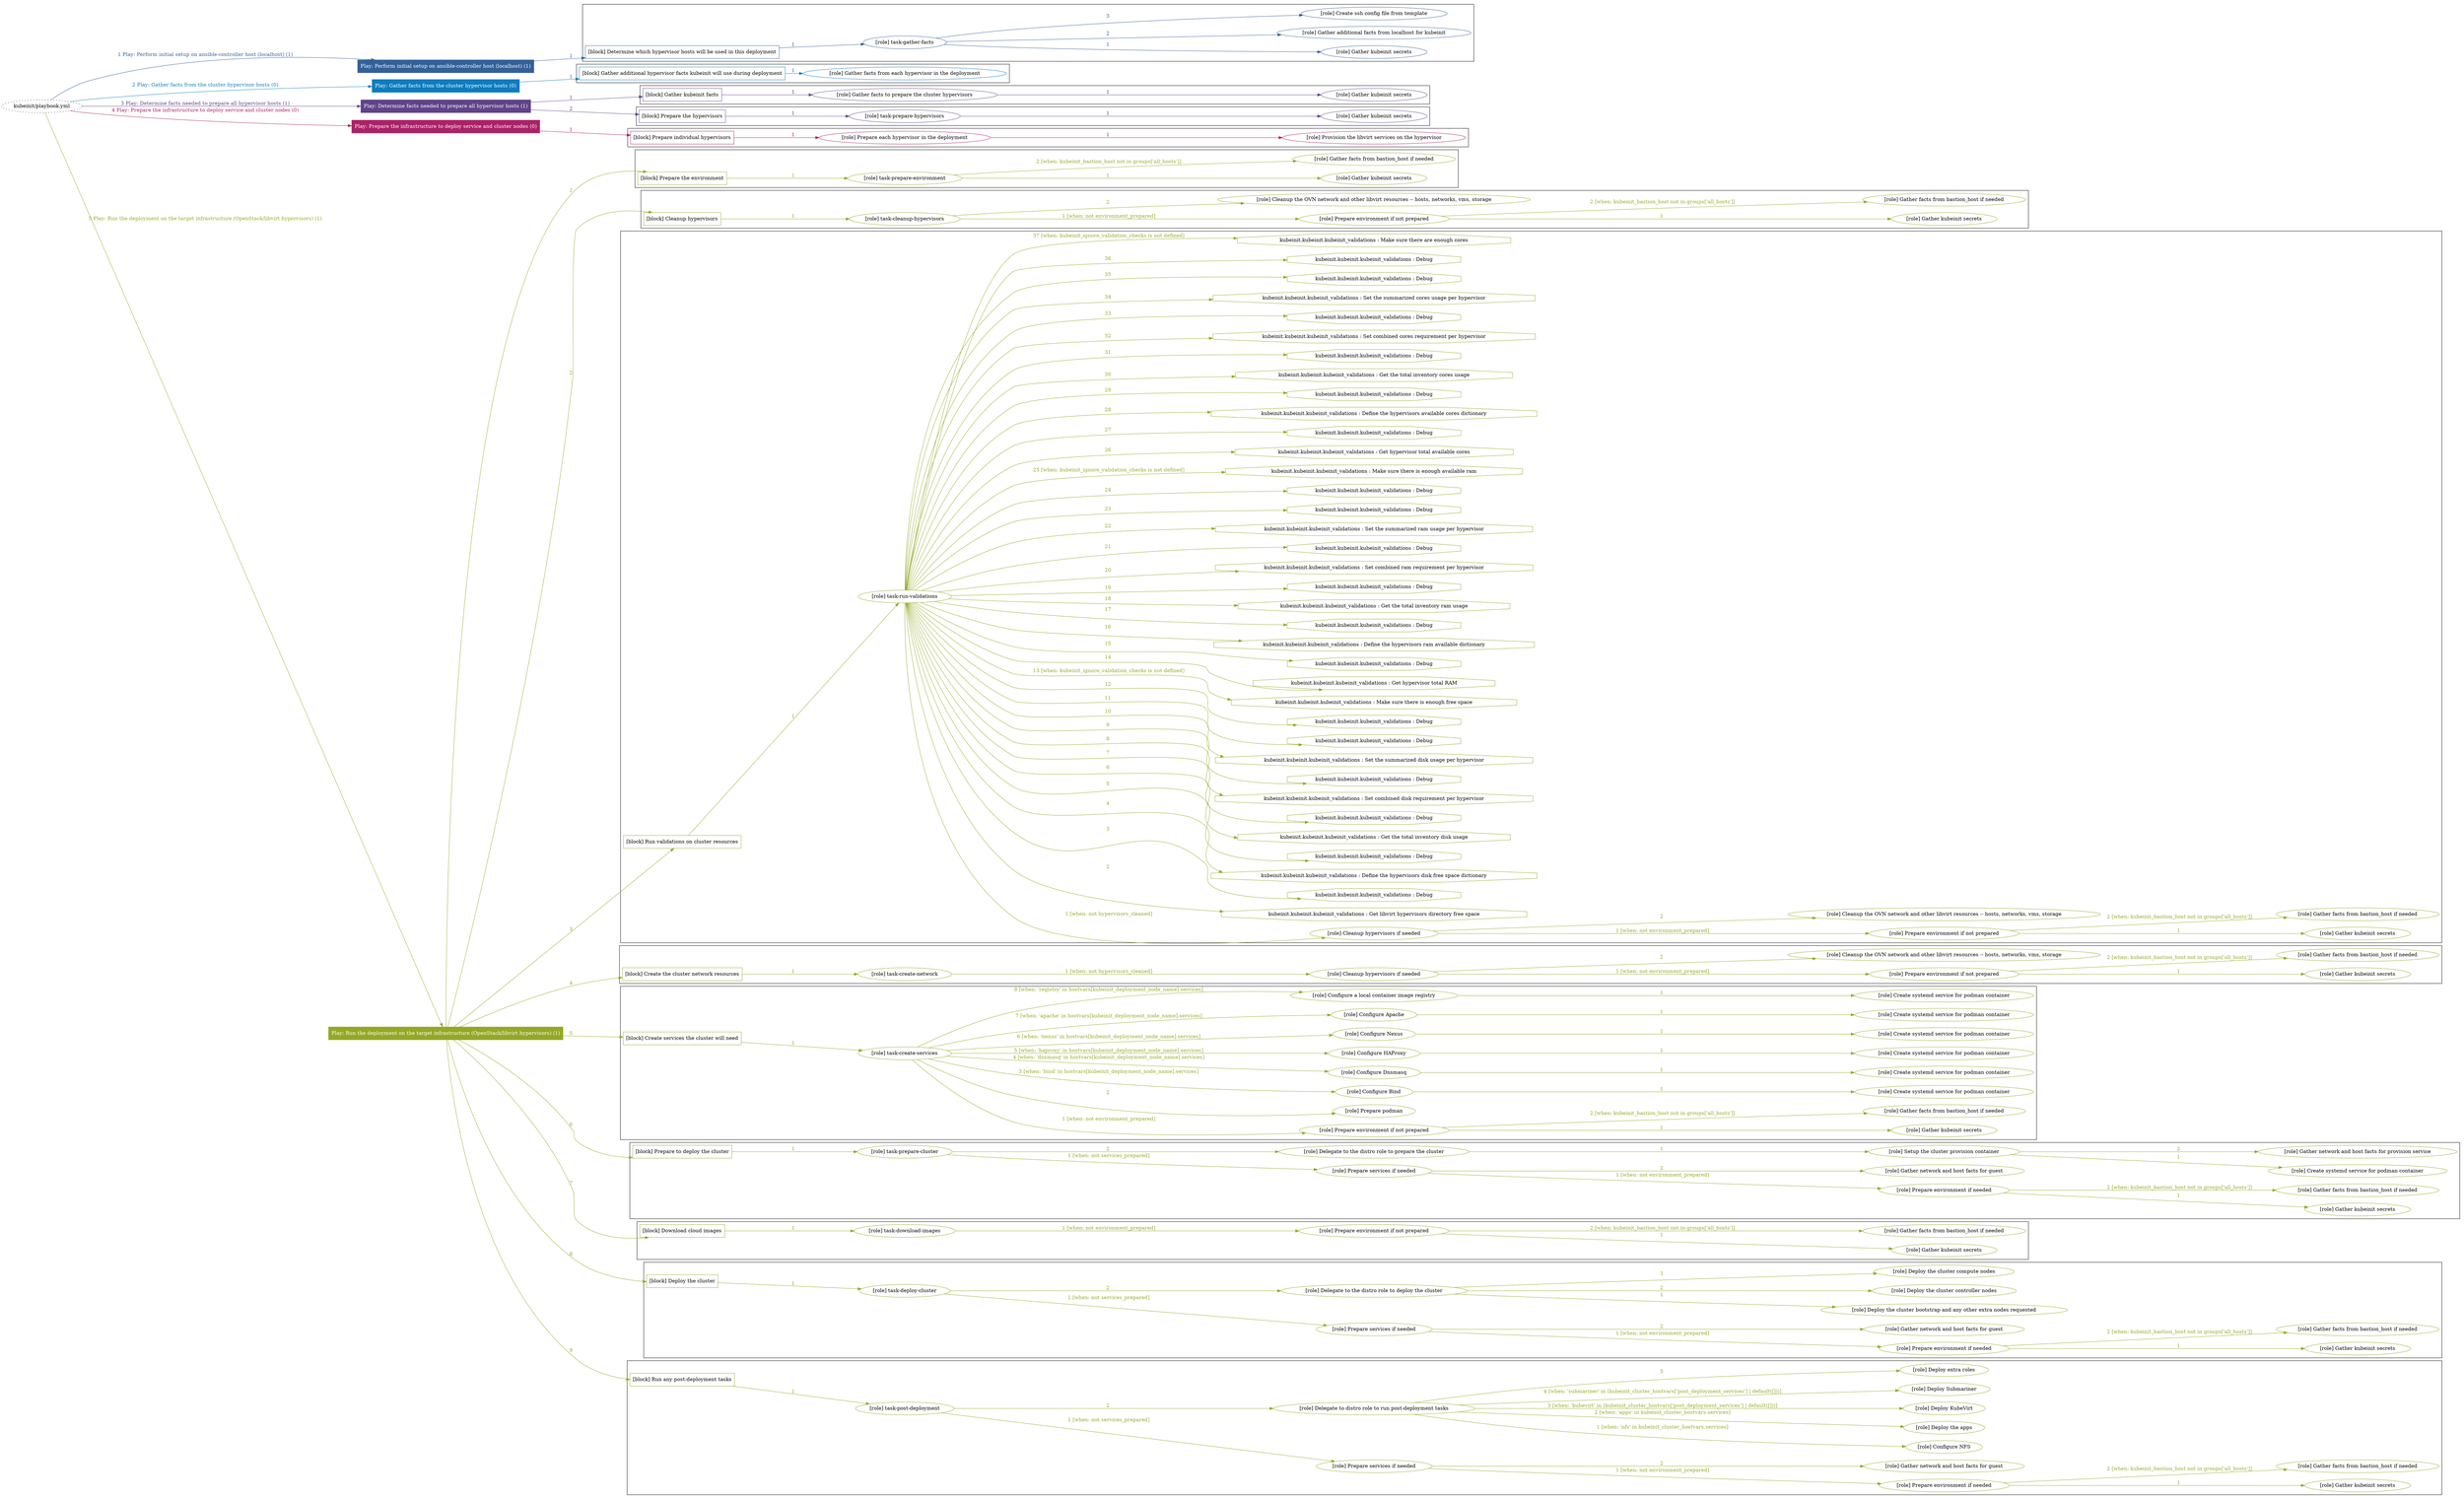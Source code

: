 digraph {
	graph [concentrate=true ordering=in rankdir=LR ratio=fill]
	edge [esep=5 sep=10]
	"kubeinit/playbook.yml" [URL="/home/runner/work/kubeinit/kubeinit/kubeinit/playbook.yml" id=playbook_3c1d9b60 style=dotted]
	"kubeinit/playbook.yml" -> play_ff92a2ff [label="1 Play: Perform initial setup on ansible-controller host (localhost) (1)" color="#336099" fontcolor="#336099" id=edge_play_ff92a2ff labeltooltip="1 Play: Perform initial setup on ansible-controller host (localhost) (1)" tooltip="1 Play: Perform initial setup on ansible-controller host (localhost) (1)"]
	subgraph "Play: Perform initial setup on ansible-controller host (localhost) (1)" {
		play_ff92a2ff [label="Play: Perform initial setup on ansible-controller host (localhost) (1)" URL="/home/runner/work/kubeinit/kubeinit/kubeinit/playbook.yml" color="#336099" fontcolor="#ffffff" id=play_ff92a2ff shape=box style=filled tooltip=localhost]
		play_ff92a2ff -> block_a924df7b [label=1 color="#336099" fontcolor="#336099" id=edge_block_a924df7b labeltooltip=1 tooltip=1]
		subgraph cluster_block_a924df7b {
			block_a924df7b [label="[block] Determine which hypervisor hosts will be used in this deployment" URL="/home/runner/work/kubeinit/kubeinit/kubeinit/playbook.yml" color="#336099" id=block_a924df7b labeltooltip="Determine which hypervisor hosts will be used in this deployment" shape=box tooltip="Determine which hypervisor hosts will be used in this deployment"]
			block_a924df7b -> role_3c7b2639 [label="1 " color="#336099" fontcolor="#336099" id=edge_role_3c7b2639 labeltooltip="1 " tooltip="1 "]
			subgraph "task-gather-facts" {
				role_3c7b2639 [label="[role] task-gather-facts" URL="/home/runner/work/kubeinit/kubeinit/kubeinit/playbook.yml" color="#336099" id=role_3c7b2639 tooltip="task-gather-facts"]
				role_3c7b2639 -> role_8985189f [label="1 " color="#336099" fontcolor="#336099" id=edge_role_8985189f labeltooltip="1 " tooltip="1 "]
				subgraph "Gather kubeinit secrets" {
					role_8985189f [label="[role] Gather kubeinit secrets" URL="/home/runner/.ansible/collections/ansible_collections/kubeinit/kubeinit/roles/kubeinit_prepare/tasks/build_hypervisors_group.yml" color="#336099" id=role_8985189f tooltip="Gather kubeinit secrets"]
				}
				role_3c7b2639 -> role_02dd4b6c [label="2 " color="#336099" fontcolor="#336099" id=edge_role_02dd4b6c labeltooltip="2 " tooltip="2 "]
				subgraph "Gather additional facts from localhost for kubeinit" {
					role_02dd4b6c [label="[role] Gather additional facts from localhost for kubeinit" URL="/home/runner/.ansible/collections/ansible_collections/kubeinit/kubeinit/roles/kubeinit_prepare/tasks/build_hypervisors_group.yml" color="#336099" id=role_02dd4b6c tooltip="Gather additional facts from localhost for kubeinit"]
				}
				role_3c7b2639 -> role_bdaa01c4 [label="3 " color="#336099" fontcolor="#336099" id=edge_role_bdaa01c4 labeltooltip="3 " tooltip="3 "]
				subgraph "Create ssh config file from template" {
					role_bdaa01c4 [label="[role] Create ssh config file from template" URL="/home/runner/.ansible/collections/ansible_collections/kubeinit/kubeinit/roles/kubeinit_prepare/tasks/build_hypervisors_group.yml" color="#336099" id=role_bdaa01c4 tooltip="Create ssh config file from template"]
				}
			}
		}
	}
	"kubeinit/playbook.yml" -> play_30b13f63 [label="2 Play: Gather facts from the cluster hypervisor hosts (0)" color="#0d7cbf" fontcolor="#0d7cbf" id=edge_play_30b13f63 labeltooltip="2 Play: Gather facts from the cluster hypervisor hosts (0)" tooltip="2 Play: Gather facts from the cluster hypervisor hosts (0)"]
	subgraph "Play: Gather facts from the cluster hypervisor hosts (0)" {
		play_30b13f63 [label="Play: Gather facts from the cluster hypervisor hosts (0)" URL="/home/runner/work/kubeinit/kubeinit/kubeinit/playbook.yml" color="#0d7cbf" fontcolor="#ffffff" id=play_30b13f63 shape=box style=filled tooltip="Play: Gather facts from the cluster hypervisor hosts (0)"]
		play_30b13f63 -> block_87ad30f6 [label=1 color="#0d7cbf" fontcolor="#0d7cbf" id=edge_block_87ad30f6 labeltooltip=1 tooltip=1]
		subgraph cluster_block_87ad30f6 {
			block_87ad30f6 [label="[block] Gather additional hypervisor facts kubeinit will use during deployment" URL="/home/runner/work/kubeinit/kubeinit/kubeinit/playbook.yml" color="#0d7cbf" id=block_87ad30f6 labeltooltip="Gather additional hypervisor facts kubeinit will use during deployment" shape=box tooltip="Gather additional hypervisor facts kubeinit will use during deployment"]
			block_87ad30f6 -> role_dd944eaf [label="1 " color="#0d7cbf" fontcolor="#0d7cbf" id=edge_role_dd944eaf labeltooltip="1 " tooltip="1 "]
			subgraph "Gather facts from each hypervisor in the deployment" {
				role_dd944eaf [label="[role] Gather facts from each hypervisor in the deployment" URL="/home/runner/work/kubeinit/kubeinit/kubeinit/playbook.yml" color="#0d7cbf" id=role_dd944eaf tooltip="Gather facts from each hypervisor in the deployment"]
			}
		}
	}
	"kubeinit/playbook.yml" -> play_717889d0 [label="3 Play: Determine facts needed to prepare all hypervisor hosts (1)" color="#604389" fontcolor="#604389" id=edge_play_717889d0 labeltooltip="3 Play: Determine facts needed to prepare all hypervisor hosts (1)" tooltip="3 Play: Determine facts needed to prepare all hypervisor hosts (1)"]
	subgraph "Play: Determine facts needed to prepare all hypervisor hosts (1)" {
		play_717889d0 [label="Play: Determine facts needed to prepare all hypervisor hosts (1)" URL="/home/runner/work/kubeinit/kubeinit/kubeinit/playbook.yml" color="#604389" fontcolor="#ffffff" id=play_717889d0 shape=box style=filled tooltip=localhost]
		play_717889d0 -> block_aef9c76c [label=1 color="#604389" fontcolor="#604389" id=edge_block_aef9c76c labeltooltip=1 tooltip=1]
		subgraph cluster_block_aef9c76c {
			block_aef9c76c [label="[block] Gather kubeinit facts" URL="/home/runner/work/kubeinit/kubeinit/kubeinit/playbook.yml" color="#604389" id=block_aef9c76c labeltooltip="Gather kubeinit facts" shape=box tooltip="Gather kubeinit facts"]
			block_aef9c76c -> role_3229dc7f [label="1 " color="#604389" fontcolor="#604389" id=edge_role_3229dc7f labeltooltip="1 " tooltip="1 "]
			subgraph "Gather facts to prepare the cluster hypervisors" {
				role_3229dc7f [label="[role] Gather facts to prepare the cluster hypervisors" URL="/home/runner/work/kubeinit/kubeinit/kubeinit/playbook.yml" color="#604389" id=role_3229dc7f tooltip="Gather facts to prepare the cluster hypervisors"]
				role_3229dc7f -> role_177cca3e [label="1 " color="#604389" fontcolor="#604389" id=edge_role_177cca3e labeltooltip="1 " tooltip="1 "]
				subgraph "Gather kubeinit secrets" {
					role_177cca3e [label="[role] Gather kubeinit secrets" URL="/home/runner/.ansible/collections/ansible_collections/kubeinit/kubeinit/roles/kubeinit_prepare/tasks/gather_kubeinit_facts.yml" color="#604389" id=role_177cca3e tooltip="Gather kubeinit secrets"]
				}
			}
		}
		play_717889d0 -> block_78ed1ab5 [label=2 color="#604389" fontcolor="#604389" id=edge_block_78ed1ab5 labeltooltip=2 tooltip=2]
		subgraph cluster_block_78ed1ab5 {
			block_78ed1ab5 [label="[block] Prepare the hypervisors" URL="/home/runner/work/kubeinit/kubeinit/kubeinit/playbook.yml" color="#604389" id=block_78ed1ab5 labeltooltip="Prepare the hypervisors" shape=box tooltip="Prepare the hypervisors"]
			block_78ed1ab5 -> role_f41b67bf [label="1 " color="#604389" fontcolor="#604389" id=edge_role_f41b67bf labeltooltip="1 " tooltip="1 "]
			subgraph "task-prepare-hypervisors" {
				role_f41b67bf [label="[role] task-prepare-hypervisors" URL="/home/runner/work/kubeinit/kubeinit/kubeinit/playbook.yml" color="#604389" id=role_f41b67bf tooltip="task-prepare-hypervisors"]
				role_f41b67bf -> role_901f242b [label="1 " color="#604389" fontcolor="#604389" id=edge_role_901f242b labeltooltip="1 " tooltip="1 "]
				subgraph "Gather kubeinit secrets" {
					role_901f242b [label="[role] Gather kubeinit secrets" URL="/home/runner/.ansible/collections/ansible_collections/kubeinit/kubeinit/roles/kubeinit_prepare/tasks/gather_kubeinit_facts.yml" color="#604389" id=role_901f242b tooltip="Gather kubeinit secrets"]
				}
			}
		}
	}
	"kubeinit/playbook.yml" -> play_117b716e [label="4 Play: Prepare the infrastructure to deploy service and cluster nodes (0)" color="#aa2267" fontcolor="#aa2267" id=edge_play_117b716e labeltooltip="4 Play: Prepare the infrastructure to deploy service and cluster nodes (0)" tooltip="4 Play: Prepare the infrastructure to deploy service and cluster nodes (0)"]
	subgraph "Play: Prepare the infrastructure to deploy service and cluster nodes (0)" {
		play_117b716e [label="Play: Prepare the infrastructure to deploy service and cluster nodes (0)" URL="/home/runner/work/kubeinit/kubeinit/kubeinit/playbook.yml" color="#aa2267" fontcolor="#ffffff" id=play_117b716e shape=box style=filled tooltip="Play: Prepare the infrastructure to deploy service and cluster nodes (0)"]
		play_117b716e -> block_bf5aeb3d [label=1 color="#aa2267" fontcolor="#aa2267" id=edge_block_bf5aeb3d labeltooltip=1 tooltip=1]
		subgraph cluster_block_bf5aeb3d {
			block_bf5aeb3d [label="[block] Prepare individual hypervisors" URL="/home/runner/work/kubeinit/kubeinit/kubeinit/playbook.yml" color="#aa2267" id=block_bf5aeb3d labeltooltip="Prepare individual hypervisors" shape=box tooltip="Prepare individual hypervisors"]
			block_bf5aeb3d -> role_00beb441 [label="1 " color="#aa2267" fontcolor="#aa2267" id=edge_role_00beb441 labeltooltip="1 " tooltip="1 "]
			subgraph "Prepare each hypervisor in the deployment" {
				role_00beb441 [label="[role] Prepare each hypervisor in the deployment" URL="/home/runner/work/kubeinit/kubeinit/kubeinit/playbook.yml" color="#aa2267" id=role_00beb441 tooltip="Prepare each hypervisor in the deployment"]
				role_00beb441 -> role_0d59adfd [label="1 " color="#aa2267" fontcolor="#aa2267" id=edge_role_0d59adfd labeltooltip="1 " tooltip="1 "]
				subgraph "Provision the libvirt services on the hypervisor" {
					role_0d59adfd [label="[role] Provision the libvirt services on the hypervisor" URL="/home/runner/.ansible/collections/ansible_collections/kubeinit/kubeinit/roles/kubeinit_prepare/tasks/prepare_hypervisor.yml" color="#aa2267" id=role_0d59adfd tooltip="Provision the libvirt services on the hypervisor"]
				}
			}
		}
	}
	"kubeinit/playbook.yml" -> play_b0d0b491 [label="5 Play: Run the deployment on the target infrastructure (OpenStack/libvirt hypervisors) (1)" color="#95a824" fontcolor="#95a824" id=edge_play_b0d0b491 labeltooltip="5 Play: Run the deployment on the target infrastructure (OpenStack/libvirt hypervisors) (1)" tooltip="5 Play: Run the deployment on the target infrastructure (OpenStack/libvirt hypervisors) (1)"]
	subgraph "Play: Run the deployment on the target infrastructure (OpenStack/libvirt hypervisors) (1)" {
		play_b0d0b491 [label="Play: Run the deployment on the target infrastructure (OpenStack/libvirt hypervisors) (1)" URL="/home/runner/work/kubeinit/kubeinit/kubeinit/playbook.yml" color="#95a824" fontcolor="#ffffff" id=play_b0d0b491 shape=box style=filled tooltip=localhost]
		play_b0d0b491 -> block_16fa0213 [label=1 color="#95a824" fontcolor="#95a824" id=edge_block_16fa0213 labeltooltip=1 tooltip=1]
		subgraph cluster_block_16fa0213 {
			block_16fa0213 [label="[block] Prepare the environment" URL="/home/runner/work/kubeinit/kubeinit/kubeinit/playbook.yml" color="#95a824" id=block_16fa0213 labeltooltip="Prepare the environment" shape=box tooltip="Prepare the environment"]
			block_16fa0213 -> role_4e34a026 [label="1 " color="#95a824" fontcolor="#95a824" id=edge_role_4e34a026 labeltooltip="1 " tooltip="1 "]
			subgraph "task-prepare-environment" {
				role_4e34a026 [label="[role] task-prepare-environment" URL="/home/runner/work/kubeinit/kubeinit/kubeinit/playbook.yml" color="#95a824" id=role_4e34a026 tooltip="task-prepare-environment"]
				role_4e34a026 -> role_63ac0f97 [label="1 " color="#95a824" fontcolor="#95a824" id=edge_role_63ac0f97 labeltooltip="1 " tooltip="1 "]
				subgraph "Gather kubeinit secrets" {
					role_63ac0f97 [label="[role] Gather kubeinit secrets" URL="/home/runner/.ansible/collections/ansible_collections/kubeinit/kubeinit/roles/kubeinit_prepare/tasks/gather_kubeinit_facts.yml" color="#95a824" id=role_63ac0f97 tooltip="Gather kubeinit secrets"]
				}
				role_4e34a026 -> role_1f9983d5 [label="2 [when: kubeinit_bastion_host not in groups['all_hosts']]" color="#95a824" fontcolor="#95a824" id=edge_role_1f9983d5 labeltooltip="2 [when: kubeinit_bastion_host not in groups['all_hosts']]" tooltip="2 [when: kubeinit_bastion_host not in groups['all_hosts']]"]
				subgraph "Gather facts from bastion_host if needed" {
					role_1f9983d5 [label="[role] Gather facts from bastion_host if needed" URL="/home/runner/.ansible/collections/ansible_collections/kubeinit/kubeinit/roles/kubeinit_prepare/tasks/main.yml" color="#95a824" id=role_1f9983d5 tooltip="Gather facts from bastion_host if needed"]
				}
			}
		}
		play_b0d0b491 -> block_ef36629d [label=2 color="#95a824" fontcolor="#95a824" id=edge_block_ef36629d labeltooltip=2 tooltip=2]
		subgraph cluster_block_ef36629d {
			block_ef36629d [label="[block] Cleanup hypervisors" URL="/home/runner/work/kubeinit/kubeinit/kubeinit/playbook.yml" color="#95a824" id=block_ef36629d labeltooltip="Cleanup hypervisors" shape=box tooltip="Cleanup hypervisors"]
			block_ef36629d -> role_93875d46 [label="1 " color="#95a824" fontcolor="#95a824" id=edge_role_93875d46 labeltooltip="1 " tooltip="1 "]
			subgraph "task-cleanup-hypervisors" {
				role_93875d46 [label="[role] task-cleanup-hypervisors" URL="/home/runner/work/kubeinit/kubeinit/kubeinit/playbook.yml" color="#95a824" id=role_93875d46 tooltip="task-cleanup-hypervisors"]
				role_93875d46 -> role_64f12bf0 [label="1 [when: not environment_prepared]" color="#95a824" fontcolor="#95a824" id=edge_role_64f12bf0 labeltooltip="1 [when: not environment_prepared]" tooltip="1 [when: not environment_prepared]"]
				subgraph "Prepare environment if not prepared" {
					role_64f12bf0 [label="[role] Prepare environment if not prepared" URL="/home/runner/.ansible/collections/ansible_collections/kubeinit/kubeinit/roles/kubeinit_libvirt/tasks/cleanup_hypervisors.yml" color="#95a824" id=role_64f12bf0 tooltip="Prepare environment if not prepared"]
					role_64f12bf0 -> role_200d611c [label="1 " color="#95a824" fontcolor="#95a824" id=edge_role_200d611c labeltooltip="1 " tooltip="1 "]
					subgraph "Gather kubeinit secrets" {
						role_200d611c [label="[role] Gather kubeinit secrets" URL="/home/runner/.ansible/collections/ansible_collections/kubeinit/kubeinit/roles/kubeinit_prepare/tasks/gather_kubeinit_facts.yml" color="#95a824" id=role_200d611c tooltip="Gather kubeinit secrets"]
					}
					role_64f12bf0 -> role_ad25dacd [label="2 [when: kubeinit_bastion_host not in groups['all_hosts']]" color="#95a824" fontcolor="#95a824" id=edge_role_ad25dacd labeltooltip="2 [when: kubeinit_bastion_host not in groups['all_hosts']]" tooltip="2 [when: kubeinit_bastion_host not in groups['all_hosts']]"]
					subgraph "Gather facts from bastion_host if needed" {
						role_ad25dacd [label="[role] Gather facts from bastion_host if needed" URL="/home/runner/.ansible/collections/ansible_collections/kubeinit/kubeinit/roles/kubeinit_prepare/tasks/main.yml" color="#95a824" id=role_ad25dacd tooltip="Gather facts from bastion_host if needed"]
					}
				}
				role_93875d46 -> role_1cc53e75 [label="2 " color="#95a824" fontcolor="#95a824" id=edge_role_1cc53e75 labeltooltip="2 " tooltip="2 "]
				subgraph "Cleanup the OVN network and other libvirt resources -- hosts, networks, vms, storage" {
					role_1cc53e75 [label="[role] Cleanup the OVN network and other libvirt resources -- hosts, networks, vms, storage" URL="/home/runner/.ansible/collections/ansible_collections/kubeinit/kubeinit/roles/kubeinit_libvirt/tasks/cleanup_hypervisors.yml" color="#95a824" id=role_1cc53e75 tooltip="Cleanup the OVN network and other libvirt resources -- hosts, networks, vms, storage"]
				}
			}
		}
		play_b0d0b491 -> block_43528ade [label=3 color="#95a824" fontcolor="#95a824" id=edge_block_43528ade labeltooltip=3 tooltip=3]
		subgraph cluster_block_43528ade {
			block_43528ade [label="[block] Run validations on cluster resources" URL="/home/runner/work/kubeinit/kubeinit/kubeinit/playbook.yml" color="#95a824" id=block_43528ade labeltooltip="Run validations on cluster resources" shape=box tooltip="Run validations on cluster resources"]
			block_43528ade -> role_57211fe8 [label="1 " color="#95a824" fontcolor="#95a824" id=edge_role_57211fe8 labeltooltip="1 " tooltip="1 "]
			subgraph "task-run-validations" {
				role_57211fe8 [label="[role] task-run-validations" URL="/home/runner/work/kubeinit/kubeinit/kubeinit/playbook.yml" color="#95a824" id=role_57211fe8 tooltip="task-run-validations"]
				role_57211fe8 -> role_d3bf2c2d [label="1 [when: not hypervisors_cleaned]" color="#95a824" fontcolor="#95a824" id=edge_role_d3bf2c2d labeltooltip="1 [when: not hypervisors_cleaned]" tooltip="1 [when: not hypervisors_cleaned]"]
				subgraph "Cleanup hypervisors if needed" {
					role_d3bf2c2d [label="[role] Cleanup hypervisors if needed" URL="/home/runner/.ansible/collections/ansible_collections/kubeinit/kubeinit/roles/kubeinit_validations/tasks/main.yml" color="#95a824" id=role_d3bf2c2d tooltip="Cleanup hypervisors if needed"]
					role_d3bf2c2d -> role_79c630e9 [label="1 [when: not environment_prepared]" color="#95a824" fontcolor="#95a824" id=edge_role_79c630e9 labeltooltip="1 [when: not environment_prepared]" tooltip="1 [when: not environment_prepared]"]
					subgraph "Prepare environment if not prepared" {
						role_79c630e9 [label="[role] Prepare environment if not prepared" URL="/home/runner/.ansible/collections/ansible_collections/kubeinit/kubeinit/roles/kubeinit_libvirt/tasks/cleanup_hypervisors.yml" color="#95a824" id=role_79c630e9 tooltip="Prepare environment if not prepared"]
						role_79c630e9 -> role_24a2f538 [label="1 " color="#95a824" fontcolor="#95a824" id=edge_role_24a2f538 labeltooltip="1 " tooltip="1 "]
						subgraph "Gather kubeinit secrets" {
							role_24a2f538 [label="[role] Gather kubeinit secrets" URL="/home/runner/.ansible/collections/ansible_collections/kubeinit/kubeinit/roles/kubeinit_prepare/tasks/gather_kubeinit_facts.yml" color="#95a824" id=role_24a2f538 tooltip="Gather kubeinit secrets"]
						}
						role_79c630e9 -> role_5af19b84 [label="2 [when: kubeinit_bastion_host not in groups['all_hosts']]" color="#95a824" fontcolor="#95a824" id=edge_role_5af19b84 labeltooltip="2 [when: kubeinit_bastion_host not in groups['all_hosts']]" tooltip="2 [when: kubeinit_bastion_host not in groups['all_hosts']]"]
						subgraph "Gather facts from bastion_host if needed" {
							role_5af19b84 [label="[role] Gather facts from bastion_host if needed" URL="/home/runner/.ansible/collections/ansible_collections/kubeinit/kubeinit/roles/kubeinit_prepare/tasks/main.yml" color="#95a824" id=role_5af19b84 tooltip="Gather facts from bastion_host if needed"]
						}
					}
					role_d3bf2c2d -> role_e452b549 [label="2 " color="#95a824" fontcolor="#95a824" id=edge_role_e452b549 labeltooltip="2 " tooltip="2 "]
					subgraph "Cleanup the OVN network and other libvirt resources -- hosts, networks, vms, storage" {
						role_e452b549 [label="[role] Cleanup the OVN network and other libvirt resources -- hosts, networks, vms, storage" URL="/home/runner/.ansible/collections/ansible_collections/kubeinit/kubeinit/roles/kubeinit_libvirt/tasks/cleanup_hypervisors.yml" color="#95a824" id=role_e452b549 tooltip="Cleanup the OVN network and other libvirt resources -- hosts, networks, vms, storage"]
					}
				}
				task_a6333b5f [label="kubeinit.kubeinit.kubeinit_validations : Get libvirt hypervisors directory free space" URL="/home/runner/.ansible/collections/ansible_collections/kubeinit/kubeinit/roles/kubeinit_validations/tasks/10_libvirt_free_space.yml" color="#95a824" id=task_a6333b5f shape=octagon tooltip="kubeinit.kubeinit.kubeinit_validations : Get libvirt hypervisors directory free space"]
				role_57211fe8 -> task_a6333b5f [label="2 " color="#95a824" fontcolor="#95a824" id=edge_task_a6333b5f labeltooltip="2 " tooltip="2 "]
				task_fea2a2e9 [label="kubeinit.kubeinit.kubeinit_validations : Debug" URL="/home/runner/.ansible/collections/ansible_collections/kubeinit/kubeinit/roles/kubeinit_validations/tasks/10_libvirt_free_space.yml" color="#95a824" id=task_fea2a2e9 shape=octagon tooltip="kubeinit.kubeinit.kubeinit_validations : Debug"]
				role_57211fe8 -> task_fea2a2e9 [label="3 " color="#95a824" fontcolor="#95a824" id=edge_task_fea2a2e9 labeltooltip="3 " tooltip="3 "]
				task_f275cede [label="kubeinit.kubeinit.kubeinit_validations : Define the hypervisors disk free space dictionary" URL="/home/runner/.ansible/collections/ansible_collections/kubeinit/kubeinit/roles/kubeinit_validations/tasks/10_libvirt_free_space.yml" color="#95a824" id=task_f275cede shape=octagon tooltip="kubeinit.kubeinit.kubeinit_validations : Define the hypervisors disk free space dictionary"]
				role_57211fe8 -> task_f275cede [label="4 " color="#95a824" fontcolor="#95a824" id=edge_task_f275cede labeltooltip="4 " tooltip="4 "]
				task_6f9b4ce0 [label="kubeinit.kubeinit.kubeinit_validations : Debug" URL="/home/runner/.ansible/collections/ansible_collections/kubeinit/kubeinit/roles/kubeinit_validations/tasks/10_libvirt_free_space.yml" color="#95a824" id=task_6f9b4ce0 shape=octagon tooltip="kubeinit.kubeinit.kubeinit_validations : Debug"]
				role_57211fe8 -> task_6f9b4ce0 [label="5 " color="#95a824" fontcolor="#95a824" id=edge_task_6f9b4ce0 labeltooltip="5 " tooltip="5 "]
				task_7824d12a [label="kubeinit.kubeinit.kubeinit_validations : Get the total inventory disk usage" URL="/home/runner/.ansible/collections/ansible_collections/kubeinit/kubeinit/roles/kubeinit_validations/tasks/10_libvirt_free_space.yml" color="#95a824" id=task_7824d12a shape=octagon tooltip="kubeinit.kubeinit.kubeinit_validations : Get the total inventory disk usage"]
				role_57211fe8 -> task_7824d12a [label="6 " color="#95a824" fontcolor="#95a824" id=edge_task_7824d12a labeltooltip="6 " tooltip="6 "]
				task_a3325917 [label="kubeinit.kubeinit.kubeinit_validations : Debug" URL="/home/runner/.ansible/collections/ansible_collections/kubeinit/kubeinit/roles/kubeinit_validations/tasks/10_libvirt_free_space.yml" color="#95a824" id=task_a3325917 shape=octagon tooltip="kubeinit.kubeinit.kubeinit_validations : Debug"]
				role_57211fe8 -> task_a3325917 [label="7 " color="#95a824" fontcolor="#95a824" id=edge_task_a3325917 labeltooltip="7 " tooltip="7 "]
				task_16c354a3 [label="kubeinit.kubeinit.kubeinit_validations : Set combined disk requirement per hypervisor" URL="/home/runner/.ansible/collections/ansible_collections/kubeinit/kubeinit/roles/kubeinit_validations/tasks/10_libvirt_free_space.yml" color="#95a824" id=task_16c354a3 shape=octagon tooltip="kubeinit.kubeinit.kubeinit_validations : Set combined disk requirement per hypervisor"]
				role_57211fe8 -> task_16c354a3 [label="8 " color="#95a824" fontcolor="#95a824" id=edge_task_16c354a3 labeltooltip="8 " tooltip="8 "]
				task_680ee54f [label="kubeinit.kubeinit.kubeinit_validations : Debug" URL="/home/runner/.ansible/collections/ansible_collections/kubeinit/kubeinit/roles/kubeinit_validations/tasks/10_libvirt_free_space.yml" color="#95a824" id=task_680ee54f shape=octagon tooltip="kubeinit.kubeinit.kubeinit_validations : Debug"]
				role_57211fe8 -> task_680ee54f [label="9 " color="#95a824" fontcolor="#95a824" id=edge_task_680ee54f labeltooltip="9 " tooltip="9 "]
				task_6148e2a8 [label="kubeinit.kubeinit.kubeinit_validations : Set the summarized disk usage per hypervisor" URL="/home/runner/.ansible/collections/ansible_collections/kubeinit/kubeinit/roles/kubeinit_validations/tasks/10_libvirt_free_space.yml" color="#95a824" id=task_6148e2a8 shape=octagon tooltip="kubeinit.kubeinit.kubeinit_validations : Set the summarized disk usage per hypervisor"]
				role_57211fe8 -> task_6148e2a8 [label="10 " color="#95a824" fontcolor="#95a824" id=edge_task_6148e2a8 labeltooltip="10 " tooltip="10 "]
				task_c506ba7f [label="kubeinit.kubeinit.kubeinit_validations : Debug" URL="/home/runner/.ansible/collections/ansible_collections/kubeinit/kubeinit/roles/kubeinit_validations/tasks/10_libvirt_free_space.yml" color="#95a824" id=task_c506ba7f shape=octagon tooltip="kubeinit.kubeinit.kubeinit_validations : Debug"]
				role_57211fe8 -> task_c506ba7f [label="11 " color="#95a824" fontcolor="#95a824" id=edge_task_c506ba7f labeltooltip="11 " tooltip="11 "]
				task_824de03f [label="kubeinit.kubeinit.kubeinit_validations : Debug" URL="/home/runner/.ansible/collections/ansible_collections/kubeinit/kubeinit/roles/kubeinit_validations/tasks/10_libvirt_free_space.yml" color="#95a824" id=task_824de03f shape=octagon tooltip="kubeinit.kubeinit.kubeinit_validations : Debug"]
				role_57211fe8 -> task_824de03f [label="12 " color="#95a824" fontcolor="#95a824" id=edge_task_824de03f labeltooltip="12 " tooltip="12 "]
				task_a35fcdff [label="kubeinit.kubeinit.kubeinit_validations : Make sure there is enough free space" URL="/home/runner/.ansible/collections/ansible_collections/kubeinit/kubeinit/roles/kubeinit_validations/tasks/10_libvirt_free_space.yml" color="#95a824" id=task_a35fcdff shape=octagon tooltip="kubeinit.kubeinit.kubeinit_validations : Make sure there is enough free space"]
				role_57211fe8 -> task_a35fcdff [label="13 [when: kubeinit_ignore_validation_checks is not defined]" color="#95a824" fontcolor="#95a824" id=edge_task_a35fcdff labeltooltip="13 [when: kubeinit_ignore_validation_checks is not defined]" tooltip="13 [when: kubeinit_ignore_validation_checks is not defined]"]
				task_74ec5a18 [label="kubeinit.kubeinit.kubeinit_validations : Get hypervisor total RAM" URL="/home/runner/.ansible/collections/ansible_collections/kubeinit/kubeinit/roles/kubeinit_validations/tasks/20_libvirt_available_ram.yml" color="#95a824" id=task_74ec5a18 shape=octagon tooltip="kubeinit.kubeinit.kubeinit_validations : Get hypervisor total RAM"]
				role_57211fe8 -> task_74ec5a18 [label="14 " color="#95a824" fontcolor="#95a824" id=edge_task_74ec5a18 labeltooltip="14 " tooltip="14 "]
				task_d1733b2d [label="kubeinit.kubeinit.kubeinit_validations : Debug" URL="/home/runner/.ansible/collections/ansible_collections/kubeinit/kubeinit/roles/kubeinit_validations/tasks/20_libvirt_available_ram.yml" color="#95a824" id=task_d1733b2d shape=octagon tooltip="kubeinit.kubeinit.kubeinit_validations : Debug"]
				role_57211fe8 -> task_d1733b2d [label="15 " color="#95a824" fontcolor="#95a824" id=edge_task_d1733b2d labeltooltip="15 " tooltip="15 "]
				task_7c934c27 [label="kubeinit.kubeinit.kubeinit_validations : Define the hypervisors ram available dictionary" URL="/home/runner/.ansible/collections/ansible_collections/kubeinit/kubeinit/roles/kubeinit_validations/tasks/20_libvirt_available_ram.yml" color="#95a824" id=task_7c934c27 shape=octagon tooltip="kubeinit.kubeinit.kubeinit_validations : Define the hypervisors ram available dictionary"]
				role_57211fe8 -> task_7c934c27 [label="16 " color="#95a824" fontcolor="#95a824" id=edge_task_7c934c27 labeltooltip="16 " tooltip="16 "]
				task_fa8a6b58 [label="kubeinit.kubeinit.kubeinit_validations : Debug" URL="/home/runner/.ansible/collections/ansible_collections/kubeinit/kubeinit/roles/kubeinit_validations/tasks/20_libvirt_available_ram.yml" color="#95a824" id=task_fa8a6b58 shape=octagon tooltip="kubeinit.kubeinit.kubeinit_validations : Debug"]
				role_57211fe8 -> task_fa8a6b58 [label="17 " color="#95a824" fontcolor="#95a824" id=edge_task_fa8a6b58 labeltooltip="17 " tooltip="17 "]
				task_35129bb9 [label="kubeinit.kubeinit.kubeinit_validations : Get the total inventory ram usage" URL="/home/runner/.ansible/collections/ansible_collections/kubeinit/kubeinit/roles/kubeinit_validations/tasks/20_libvirt_available_ram.yml" color="#95a824" id=task_35129bb9 shape=octagon tooltip="kubeinit.kubeinit.kubeinit_validations : Get the total inventory ram usage"]
				role_57211fe8 -> task_35129bb9 [label="18 " color="#95a824" fontcolor="#95a824" id=edge_task_35129bb9 labeltooltip="18 " tooltip="18 "]
				task_2439ced9 [label="kubeinit.kubeinit.kubeinit_validations : Debug" URL="/home/runner/.ansible/collections/ansible_collections/kubeinit/kubeinit/roles/kubeinit_validations/tasks/20_libvirt_available_ram.yml" color="#95a824" id=task_2439ced9 shape=octagon tooltip="kubeinit.kubeinit.kubeinit_validations : Debug"]
				role_57211fe8 -> task_2439ced9 [label="19 " color="#95a824" fontcolor="#95a824" id=edge_task_2439ced9 labeltooltip="19 " tooltip="19 "]
				task_48bc810d [label="kubeinit.kubeinit.kubeinit_validations : Set combined ram requirement per hypervisor" URL="/home/runner/.ansible/collections/ansible_collections/kubeinit/kubeinit/roles/kubeinit_validations/tasks/20_libvirt_available_ram.yml" color="#95a824" id=task_48bc810d shape=octagon tooltip="kubeinit.kubeinit.kubeinit_validations : Set combined ram requirement per hypervisor"]
				role_57211fe8 -> task_48bc810d [label="20 " color="#95a824" fontcolor="#95a824" id=edge_task_48bc810d labeltooltip="20 " tooltip="20 "]
				task_09d1b643 [label="kubeinit.kubeinit.kubeinit_validations : Debug" URL="/home/runner/.ansible/collections/ansible_collections/kubeinit/kubeinit/roles/kubeinit_validations/tasks/20_libvirt_available_ram.yml" color="#95a824" id=task_09d1b643 shape=octagon tooltip="kubeinit.kubeinit.kubeinit_validations : Debug"]
				role_57211fe8 -> task_09d1b643 [label="21 " color="#95a824" fontcolor="#95a824" id=edge_task_09d1b643 labeltooltip="21 " tooltip="21 "]
				task_eccdcf21 [label="kubeinit.kubeinit.kubeinit_validations : Set the summarized ram usage per hypervisor" URL="/home/runner/.ansible/collections/ansible_collections/kubeinit/kubeinit/roles/kubeinit_validations/tasks/20_libvirt_available_ram.yml" color="#95a824" id=task_eccdcf21 shape=octagon tooltip="kubeinit.kubeinit.kubeinit_validations : Set the summarized ram usage per hypervisor"]
				role_57211fe8 -> task_eccdcf21 [label="22 " color="#95a824" fontcolor="#95a824" id=edge_task_eccdcf21 labeltooltip="22 " tooltip="22 "]
				task_1911f52a [label="kubeinit.kubeinit.kubeinit_validations : Debug" URL="/home/runner/.ansible/collections/ansible_collections/kubeinit/kubeinit/roles/kubeinit_validations/tasks/20_libvirt_available_ram.yml" color="#95a824" id=task_1911f52a shape=octagon tooltip="kubeinit.kubeinit.kubeinit_validations : Debug"]
				role_57211fe8 -> task_1911f52a [label="23 " color="#95a824" fontcolor="#95a824" id=edge_task_1911f52a labeltooltip="23 " tooltip="23 "]
				task_5ca64bf5 [label="kubeinit.kubeinit.kubeinit_validations : Debug" URL="/home/runner/.ansible/collections/ansible_collections/kubeinit/kubeinit/roles/kubeinit_validations/tasks/20_libvirt_available_ram.yml" color="#95a824" id=task_5ca64bf5 shape=octagon tooltip="kubeinit.kubeinit.kubeinit_validations : Debug"]
				role_57211fe8 -> task_5ca64bf5 [label="24 " color="#95a824" fontcolor="#95a824" id=edge_task_5ca64bf5 labeltooltip="24 " tooltip="24 "]
				task_cf51175f [label="kubeinit.kubeinit.kubeinit_validations : Make sure there is enough available ram" URL="/home/runner/.ansible/collections/ansible_collections/kubeinit/kubeinit/roles/kubeinit_validations/tasks/20_libvirt_available_ram.yml" color="#95a824" id=task_cf51175f shape=octagon tooltip="kubeinit.kubeinit.kubeinit_validations : Make sure there is enough available ram"]
				role_57211fe8 -> task_cf51175f [label="25 [when: kubeinit_ignore_validation_checks is not defined]" color="#95a824" fontcolor="#95a824" id=edge_task_cf51175f labeltooltip="25 [when: kubeinit_ignore_validation_checks is not defined]" tooltip="25 [when: kubeinit_ignore_validation_checks is not defined]"]
				task_bd828605 [label="kubeinit.kubeinit.kubeinit_validations : Get hypervisor total available cores" URL="/home/runner/.ansible/collections/ansible_collections/kubeinit/kubeinit/roles/kubeinit_validations/tasks/30_libvirt_check_cpu_cores.yml" color="#95a824" id=task_bd828605 shape=octagon tooltip="kubeinit.kubeinit.kubeinit_validations : Get hypervisor total available cores"]
				role_57211fe8 -> task_bd828605 [label="26 " color="#95a824" fontcolor="#95a824" id=edge_task_bd828605 labeltooltip="26 " tooltip="26 "]
				task_9306f70a [label="kubeinit.kubeinit.kubeinit_validations : Debug" URL="/home/runner/.ansible/collections/ansible_collections/kubeinit/kubeinit/roles/kubeinit_validations/tasks/30_libvirt_check_cpu_cores.yml" color="#95a824" id=task_9306f70a shape=octagon tooltip="kubeinit.kubeinit.kubeinit_validations : Debug"]
				role_57211fe8 -> task_9306f70a [label="27 " color="#95a824" fontcolor="#95a824" id=edge_task_9306f70a labeltooltip="27 " tooltip="27 "]
				task_29ff3a25 [label="kubeinit.kubeinit.kubeinit_validations : Define the hypervisors available cores dictionary" URL="/home/runner/.ansible/collections/ansible_collections/kubeinit/kubeinit/roles/kubeinit_validations/tasks/30_libvirt_check_cpu_cores.yml" color="#95a824" id=task_29ff3a25 shape=octagon tooltip="kubeinit.kubeinit.kubeinit_validations : Define the hypervisors available cores dictionary"]
				role_57211fe8 -> task_29ff3a25 [label="28 " color="#95a824" fontcolor="#95a824" id=edge_task_29ff3a25 labeltooltip="28 " tooltip="28 "]
				task_65926d00 [label="kubeinit.kubeinit.kubeinit_validations : Debug" URL="/home/runner/.ansible/collections/ansible_collections/kubeinit/kubeinit/roles/kubeinit_validations/tasks/30_libvirt_check_cpu_cores.yml" color="#95a824" id=task_65926d00 shape=octagon tooltip="kubeinit.kubeinit.kubeinit_validations : Debug"]
				role_57211fe8 -> task_65926d00 [label="29 " color="#95a824" fontcolor="#95a824" id=edge_task_65926d00 labeltooltip="29 " tooltip="29 "]
				task_59e7f3ed [label="kubeinit.kubeinit.kubeinit_validations : Get the total inventory cores usage" URL="/home/runner/.ansible/collections/ansible_collections/kubeinit/kubeinit/roles/kubeinit_validations/tasks/30_libvirt_check_cpu_cores.yml" color="#95a824" id=task_59e7f3ed shape=octagon tooltip="kubeinit.kubeinit.kubeinit_validations : Get the total inventory cores usage"]
				role_57211fe8 -> task_59e7f3ed [label="30 " color="#95a824" fontcolor="#95a824" id=edge_task_59e7f3ed labeltooltip="30 " tooltip="30 "]
				task_461e50f9 [label="kubeinit.kubeinit.kubeinit_validations : Debug" URL="/home/runner/.ansible/collections/ansible_collections/kubeinit/kubeinit/roles/kubeinit_validations/tasks/30_libvirt_check_cpu_cores.yml" color="#95a824" id=task_461e50f9 shape=octagon tooltip="kubeinit.kubeinit.kubeinit_validations : Debug"]
				role_57211fe8 -> task_461e50f9 [label="31 " color="#95a824" fontcolor="#95a824" id=edge_task_461e50f9 labeltooltip="31 " tooltip="31 "]
				task_852282d8 [label="kubeinit.kubeinit.kubeinit_validations : Set combined cores requirement per hypervisor" URL="/home/runner/.ansible/collections/ansible_collections/kubeinit/kubeinit/roles/kubeinit_validations/tasks/30_libvirt_check_cpu_cores.yml" color="#95a824" id=task_852282d8 shape=octagon tooltip="kubeinit.kubeinit.kubeinit_validations : Set combined cores requirement per hypervisor"]
				role_57211fe8 -> task_852282d8 [label="32 " color="#95a824" fontcolor="#95a824" id=edge_task_852282d8 labeltooltip="32 " tooltip="32 "]
				task_fd5e4024 [label="kubeinit.kubeinit.kubeinit_validations : Debug" URL="/home/runner/.ansible/collections/ansible_collections/kubeinit/kubeinit/roles/kubeinit_validations/tasks/30_libvirt_check_cpu_cores.yml" color="#95a824" id=task_fd5e4024 shape=octagon tooltip="kubeinit.kubeinit.kubeinit_validations : Debug"]
				role_57211fe8 -> task_fd5e4024 [label="33 " color="#95a824" fontcolor="#95a824" id=edge_task_fd5e4024 labeltooltip="33 " tooltip="33 "]
				task_6446b835 [label="kubeinit.kubeinit.kubeinit_validations : Set the summarized cores usage per hypervisor" URL="/home/runner/.ansible/collections/ansible_collections/kubeinit/kubeinit/roles/kubeinit_validations/tasks/30_libvirt_check_cpu_cores.yml" color="#95a824" id=task_6446b835 shape=octagon tooltip="kubeinit.kubeinit.kubeinit_validations : Set the summarized cores usage per hypervisor"]
				role_57211fe8 -> task_6446b835 [label="34 " color="#95a824" fontcolor="#95a824" id=edge_task_6446b835 labeltooltip="34 " tooltip="34 "]
				task_f8576740 [label="kubeinit.kubeinit.kubeinit_validations : Debug" URL="/home/runner/.ansible/collections/ansible_collections/kubeinit/kubeinit/roles/kubeinit_validations/tasks/30_libvirt_check_cpu_cores.yml" color="#95a824" id=task_f8576740 shape=octagon tooltip="kubeinit.kubeinit.kubeinit_validations : Debug"]
				role_57211fe8 -> task_f8576740 [label="35 " color="#95a824" fontcolor="#95a824" id=edge_task_f8576740 labeltooltip="35 " tooltip="35 "]
				task_9316b30c [label="kubeinit.kubeinit.kubeinit_validations : Debug" URL="/home/runner/.ansible/collections/ansible_collections/kubeinit/kubeinit/roles/kubeinit_validations/tasks/30_libvirt_check_cpu_cores.yml" color="#95a824" id=task_9316b30c shape=octagon tooltip="kubeinit.kubeinit.kubeinit_validations : Debug"]
				role_57211fe8 -> task_9316b30c [label="36 " color="#95a824" fontcolor="#95a824" id=edge_task_9316b30c labeltooltip="36 " tooltip="36 "]
				task_e53914f5 [label="kubeinit.kubeinit.kubeinit_validations : Make sure there are enough cores" URL="/home/runner/.ansible/collections/ansible_collections/kubeinit/kubeinit/roles/kubeinit_validations/tasks/30_libvirt_check_cpu_cores.yml" color="#95a824" id=task_e53914f5 shape=octagon tooltip="kubeinit.kubeinit.kubeinit_validations : Make sure there are enough cores"]
				role_57211fe8 -> task_e53914f5 [label="37 [when: kubeinit_ignore_validation_checks is not defined]" color="#95a824" fontcolor="#95a824" id=edge_task_e53914f5 labeltooltip="37 [when: kubeinit_ignore_validation_checks is not defined]" tooltip="37 [when: kubeinit_ignore_validation_checks is not defined]"]
			}
		}
		play_b0d0b491 -> block_4e57b892 [label=4 color="#95a824" fontcolor="#95a824" id=edge_block_4e57b892 labeltooltip=4 tooltip=4]
		subgraph cluster_block_4e57b892 {
			block_4e57b892 [label="[block] Create the cluster network resources" URL="/home/runner/work/kubeinit/kubeinit/kubeinit/playbook.yml" color="#95a824" id=block_4e57b892 labeltooltip="Create the cluster network resources" shape=box tooltip="Create the cluster network resources"]
			block_4e57b892 -> role_a749c604 [label="1 " color="#95a824" fontcolor="#95a824" id=edge_role_a749c604 labeltooltip="1 " tooltip="1 "]
			subgraph "task-create-network" {
				role_a749c604 [label="[role] task-create-network" URL="/home/runner/work/kubeinit/kubeinit/kubeinit/playbook.yml" color="#95a824" id=role_a749c604 tooltip="task-create-network"]
				role_a749c604 -> role_424b2296 [label="1 [when: not hypervisors_cleaned]" color="#95a824" fontcolor="#95a824" id=edge_role_424b2296 labeltooltip="1 [when: not hypervisors_cleaned]" tooltip="1 [when: not hypervisors_cleaned]"]
				subgraph "Cleanup hypervisors if needed" {
					role_424b2296 [label="[role] Cleanup hypervisors if needed" URL="/home/runner/.ansible/collections/ansible_collections/kubeinit/kubeinit/roles/kubeinit_libvirt/tasks/create_network.yml" color="#95a824" id=role_424b2296 tooltip="Cleanup hypervisors if needed"]
					role_424b2296 -> role_d5ba7884 [label="1 [when: not environment_prepared]" color="#95a824" fontcolor="#95a824" id=edge_role_d5ba7884 labeltooltip="1 [when: not environment_prepared]" tooltip="1 [when: not environment_prepared]"]
					subgraph "Prepare environment if not prepared" {
						role_d5ba7884 [label="[role] Prepare environment if not prepared" URL="/home/runner/.ansible/collections/ansible_collections/kubeinit/kubeinit/roles/kubeinit_libvirt/tasks/cleanup_hypervisors.yml" color="#95a824" id=role_d5ba7884 tooltip="Prepare environment if not prepared"]
						role_d5ba7884 -> role_fd51293c [label="1 " color="#95a824" fontcolor="#95a824" id=edge_role_fd51293c labeltooltip="1 " tooltip="1 "]
						subgraph "Gather kubeinit secrets" {
							role_fd51293c [label="[role] Gather kubeinit secrets" URL="/home/runner/.ansible/collections/ansible_collections/kubeinit/kubeinit/roles/kubeinit_prepare/tasks/gather_kubeinit_facts.yml" color="#95a824" id=role_fd51293c tooltip="Gather kubeinit secrets"]
						}
						role_d5ba7884 -> role_278ea05d [label="2 [when: kubeinit_bastion_host not in groups['all_hosts']]" color="#95a824" fontcolor="#95a824" id=edge_role_278ea05d labeltooltip="2 [when: kubeinit_bastion_host not in groups['all_hosts']]" tooltip="2 [when: kubeinit_bastion_host not in groups['all_hosts']]"]
						subgraph "Gather facts from bastion_host if needed" {
							role_278ea05d [label="[role] Gather facts from bastion_host if needed" URL="/home/runner/.ansible/collections/ansible_collections/kubeinit/kubeinit/roles/kubeinit_prepare/tasks/main.yml" color="#95a824" id=role_278ea05d tooltip="Gather facts from bastion_host if needed"]
						}
					}
					role_424b2296 -> role_c7bcc693 [label="2 " color="#95a824" fontcolor="#95a824" id=edge_role_c7bcc693 labeltooltip="2 " tooltip="2 "]
					subgraph "Cleanup the OVN network and other libvirt resources -- hosts, networks, vms, storage" {
						role_c7bcc693 [label="[role] Cleanup the OVN network and other libvirt resources -- hosts, networks, vms, storage" URL="/home/runner/.ansible/collections/ansible_collections/kubeinit/kubeinit/roles/kubeinit_libvirt/tasks/cleanup_hypervisors.yml" color="#95a824" id=role_c7bcc693 tooltip="Cleanup the OVN network and other libvirt resources -- hosts, networks, vms, storage"]
					}
				}
			}
		}
		play_b0d0b491 -> block_d5e71f17 [label=5 color="#95a824" fontcolor="#95a824" id=edge_block_d5e71f17 labeltooltip=5 tooltip=5]
		subgraph cluster_block_d5e71f17 {
			block_d5e71f17 [label="[block] Create services the cluster will need" URL="/home/runner/work/kubeinit/kubeinit/kubeinit/playbook.yml" color="#95a824" id=block_d5e71f17 labeltooltip="Create services the cluster will need" shape=box tooltip="Create services the cluster will need"]
			block_d5e71f17 -> role_1425d915 [label="1 " color="#95a824" fontcolor="#95a824" id=edge_role_1425d915 labeltooltip="1 " tooltip="1 "]
			subgraph "task-create-services" {
				role_1425d915 [label="[role] task-create-services" URL="/home/runner/work/kubeinit/kubeinit/kubeinit/playbook.yml" color="#95a824" id=role_1425d915 tooltip="task-create-services"]
				role_1425d915 -> role_5d62c258 [label="1 [when: not environment_prepared]" color="#95a824" fontcolor="#95a824" id=edge_role_5d62c258 labeltooltip="1 [when: not environment_prepared]" tooltip="1 [when: not environment_prepared]"]
				subgraph "Prepare environment if not prepared" {
					role_5d62c258 [label="[role] Prepare environment if not prepared" URL="/home/runner/.ansible/collections/ansible_collections/kubeinit/kubeinit/roles/kubeinit_services/tasks/main.yml" color="#95a824" id=role_5d62c258 tooltip="Prepare environment if not prepared"]
					role_5d62c258 -> role_82b544eb [label="1 " color="#95a824" fontcolor="#95a824" id=edge_role_82b544eb labeltooltip="1 " tooltip="1 "]
					subgraph "Gather kubeinit secrets" {
						role_82b544eb [label="[role] Gather kubeinit secrets" URL="/home/runner/.ansible/collections/ansible_collections/kubeinit/kubeinit/roles/kubeinit_prepare/tasks/gather_kubeinit_facts.yml" color="#95a824" id=role_82b544eb tooltip="Gather kubeinit secrets"]
					}
					role_5d62c258 -> role_bcd5938d [label="2 [when: kubeinit_bastion_host not in groups['all_hosts']]" color="#95a824" fontcolor="#95a824" id=edge_role_bcd5938d labeltooltip="2 [when: kubeinit_bastion_host not in groups['all_hosts']]" tooltip="2 [when: kubeinit_bastion_host not in groups['all_hosts']]"]
					subgraph "Gather facts from bastion_host if needed" {
						role_bcd5938d [label="[role] Gather facts from bastion_host if needed" URL="/home/runner/.ansible/collections/ansible_collections/kubeinit/kubeinit/roles/kubeinit_prepare/tasks/main.yml" color="#95a824" id=role_bcd5938d tooltip="Gather facts from bastion_host if needed"]
					}
				}
				role_1425d915 -> role_f001a745 [label="2 " color="#95a824" fontcolor="#95a824" id=edge_role_f001a745 labeltooltip="2 " tooltip="2 "]
				subgraph "Prepare podman" {
					role_f001a745 [label="[role] Prepare podman" URL="/home/runner/.ansible/collections/ansible_collections/kubeinit/kubeinit/roles/kubeinit_services/tasks/00_create_service_pod.yml" color="#95a824" id=role_f001a745 tooltip="Prepare podman"]
				}
				role_1425d915 -> role_45bd5d38 [label="3 [when: 'bind' in hostvars[kubeinit_deployment_node_name].services]" color="#95a824" fontcolor="#95a824" id=edge_role_45bd5d38 labeltooltip="3 [when: 'bind' in hostvars[kubeinit_deployment_node_name].services]" tooltip="3 [when: 'bind' in hostvars[kubeinit_deployment_node_name].services]"]
				subgraph "Configure Bind" {
					role_45bd5d38 [label="[role] Configure Bind" URL="/home/runner/.ansible/collections/ansible_collections/kubeinit/kubeinit/roles/kubeinit_services/tasks/start_services_containers.yml" color="#95a824" id=role_45bd5d38 tooltip="Configure Bind"]
					role_45bd5d38 -> role_19ff0229 [label="1 " color="#95a824" fontcolor="#95a824" id=edge_role_19ff0229 labeltooltip="1 " tooltip="1 "]
					subgraph "Create systemd service for podman container" {
						role_19ff0229 [label="[role] Create systemd service for podman container" URL="/home/runner/.ansible/collections/ansible_collections/kubeinit/kubeinit/roles/kubeinit_bind/tasks/main.yml" color="#95a824" id=role_19ff0229 tooltip="Create systemd service for podman container"]
					}
				}
				role_1425d915 -> role_8d2623c5 [label="4 [when: 'dnsmasq' in hostvars[kubeinit_deployment_node_name].services]" color="#95a824" fontcolor="#95a824" id=edge_role_8d2623c5 labeltooltip="4 [when: 'dnsmasq' in hostvars[kubeinit_deployment_node_name].services]" tooltip="4 [when: 'dnsmasq' in hostvars[kubeinit_deployment_node_name].services]"]
				subgraph "Configure Dnsmasq" {
					role_8d2623c5 [label="[role] Configure Dnsmasq" URL="/home/runner/.ansible/collections/ansible_collections/kubeinit/kubeinit/roles/kubeinit_services/tasks/start_services_containers.yml" color="#95a824" id=role_8d2623c5 tooltip="Configure Dnsmasq"]
					role_8d2623c5 -> role_1acc27db [label="1 " color="#95a824" fontcolor="#95a824" id=edge_role_1acc27db labeltooltip="1 " tooltip="1 "]
					subgraph "Create systemd service for podman container" {
						role_1acc27db [label="[role] Create systemd service for podman container" URL="/home/runner/.ansible/collections/ansible_collections/kubeinit/kubeinit/roles/kubeinit_dnsmasq/tasks/main.yml" color="#95a824" id=role_1acc27db tooltip="Create systemd service for podman container"]
					}
				}
				role_1425d915 -> role_8de9f602 [label="5 [when: 'haproxy' in hostvars[kubeinit_deployment_node_name].services]" color="#95a824" fontcolor="#95a824" id=edge_role_8de9f602 labeltooltip="5 [when: 'haproxy' in hostvars[kubeinit_deployment_node_name].services]" tooltip="5 [when: 'haproxy' in hostvars[kubeinit_deployment_node_name].services]"]
				subgraph "Configure HAProxy" {
					role_8de9f602 [label="[role] Configure HAProxy" URL="/home/runner/.ansible/collections/ansible_collections/kubeinit/kubeinit/roles/kubeinit_services/tasks/start_services_containers.yml" color="#95a824" id=role_8de9f602 tooltip="Configure HAProxy"]
					role_8de9f602 -> role_47e5a219 [label="1 " color="#95a824" fontcolor="#95a824" id=edge_role_47e5a219 labeltooltip="1 " tooltip="1 "]
					subgraph "Create systemd service for podman container" {
						role_47e5a219 [label="[role] Create systemd service for podman container" URL="/home/runner/.ansible/collections/ansible_collections/kubeinit/kubeinit/roles/kubeinit_haproxy/tasks/main.yml" color="#95a824" id=role_47e5a219 tooltip="Create systemd service for podman container"]
					}
				}
				role_1425d915 -> role_23e4725b [label="6 [when: 'nexus' in hostvars[kubeinit_deployment_node_name].services]" color="#95a824" fontcolor="#95a824" id=edge_role_23e4725b labeltooltip="6 [when: 'nexus' in hostvars[kubeinit_deployment_node_name].services]" tooltip="6 [when: 'nexus' in hostvars[kubeinit_deployment_node_name].services]"]
				subgraph "Configure Nexus" {
					role_23e4725b [label="[role] Configure Nexus" URL="/home/runner/.ansible/collections/ansible_collections/kubeinit/kubeinit/roles/kubeinit_services/tasks/start_services_containers.yml" color="#95a824" id=role_23e4725b tooltip="Configure Nexus"]
					role_23e4725b -> role_e55a536c [label="1 " color="#95a824" fontcolor="#95a824" id=edge_role_e55a536c labeltooltip="1 " tooltip="1 "]
					subgraph "Create systemd service for podman container" {
						role_e55a536c [label="[role] Create systemd service for podman container" URL="/home/runner/.ansible/collections/ansible_collections/kubeinit/kubeinit/roles/kubeinit_nexus/tasks/main.yml" color="#95a824" id=role_e55a536c tooltip="Create systemd service for podman container"]
					}
				}
				role_1425d915 -> role_1a75eedb [label="7 [when: 'apache' in hostvars[kubeinit_deployment_node_name].services]" color="#95a824" fontcolor="#95a824" id=edge_role_1a75eedb labeltooltip="7 [when: 'apache' in hostvars[kubeinit_deployment_node_name].services]" tooltip="7 [when: 'apache' in hostvars[kubeinit_deployment_node_name].services]"]
				subgraph "Configure Apache" {
					role_1a75eedb [label="[role] Configure Apache" URL="/home/runner/.ansible/collections/ansible_collections/kubeinit/kubeinit/roles/kubeinit_services/tasks/start_services_containers.yml" color="#95a824" id=role_1a75eedb tooltip="Configure Apache"]
					role_1a75eedb -> role_f3a89144 [label="1 " color="#95a824" fontcolor="#95a824" id=edge_role_f3a89144 labeltooltip="1 " tooltip="1 "]
					subgraph "Create systemd service for podman container" {
						role_f3a89144 [label="[role] Create systemd service for podman container" URL="/home/runner/.ansible/collections/ansible_collections/kubeinit/kubeinit/roles/kubeinit_apache/tasks/main.yml" color="#95a824" id=role_f3a89144 tooltip="Create systemd service for podman container"]
					}
				}
				role_1425d915 -> role_316df5ad [label="8 [when: 'registry' in hostvars[kubeinit_deployment_node_name].services]" color="#95a824" fontcolor="#95a824" id=edge_role_316df5ad labeltooltip="8 [when: 'registry' in hostvars[kubeinit_deployment_node_name].services]" tooltip="8 [when: 'registry' in hostvars[kubeinit_deployment_node_name].services]"]
				subgraph "Configure a local container image registry" {
					role_316df5ad [label="[role] Configure a local container image registry" URL="/home/runner/.ansible/collections/ansible_collections/kubeinit/kubeinit/roles/kubeinit_services/tasks/start_services_containers.yml" color="#95a824" id=role_316df5ad tooltip="Configure a local container image registry"]
					role_316df5ad -> role_2762e83b [label="1 " color="#95a824" fontcolor="#95a824" id=edge_role_2762e83b labeltooltip="1 " tooltip="1 "]
					subgraph "Create systemd service for podman container" {
						role_2762e83b [label="[role] Create systemd service for podman container" URL="/home/runner/.ansible/collections/ansible_collections/kubeinit/kubeinit/roles/kubeinit_registry/tasks/main.yml" color="#95a824" id=role_2762e83b tooltip="Create systemd service for podman container"]
					}
				}
			}
		}
		play_b0d0b491 -> block_327ca94a [label=6 color="#95a824" fontcolor="#95a824" id=edge_block_327ca94a labeltooltip=6 tooltip=6]
		subgraph cluster_block_327ca94a {
			block_327ca94a [label="[block] Prepare to deploy the cluster" URL="/home/runner/work/kubeinit/kubeinit/kubeinit/playbook.yml" color="#95a824" id=block_327ca94a labeltooltip="Prepare to deploy the cluster" shape=box tooltip="Prepare to deploy the cluster"]
			block_327ca94a -> role_6e44040d [label="1 " color="#95a824" fontcolor="#95a824" id=edge_role_6e44040d labeltooltip="1 " tooltip="1 "]
			subgraph "task-prepare-cluster" {
				role_6e44040d [label="[role] task-prepare-cluster" URL="/home/runner/work/kubeinit/kubeinit/kubeinit/playbook.yml" color="#95a824" id=role_6e44040d tooltip="task-prepare-cluster"]
				role_6e44040d -> role_dfb8091e [label="1 [when: not services_prepared]" color="#95a824" fontcolor="#95a824" id=edge_role_dfb8091e labeltooltip="1 [when: not services_prepared]" tooltip="1 [when: not services_prepared]"]
				subgraph "Prepare services if needed" {
					role_dfb8091e [label="[role] Prepare services if needed" URL="/home/runner/.ansible/collections/ansible_collections/kubeinit/kubeinit/roles/kubeinit_prepare/tasks/prepare_cluster.yml" color="#95a824" id=role_dfb8091e tooltip="Prepare services if needed"]
					role_dfb8091e -> role_72893b64 [label="1 [when: not environment_prepared]" color="#95a824" fontcolor="#95a824" id=edge_role_72893b64 labeltooltip="1 [when: not environment_prepared]" tooltip="1 [when: not environment_prepared]"]
					subgraph "Prepare environment if needed" {
						role_72893b64 [label="[role] Prepare environment if needed" URL="/home/runner/.ansible/collections/ansible_collections/kubeinit/kubeinit/roles/kubeinit_services/tasks/prepare_services.yml" color="#95a824" id=role_72893b64 tooltip="Prepare environment if needed"]
						role_72893b64 -> role_aaf51d7c [label="1 " color="#95a824" fontcolor="#95a824" id=edge_role_aaf51d7c labeltooltip="1 " tooltip="1 "]
						subgraph "Gather kubeinit secrets" {
							role_aaf51d7c [label="[role] Gather kubeinit secrets" URL="/home/runner/.ansible/collections/ansible_collections/kubeinit/kubeinit/roles/kubeinit_prepare/tasks/gather_kubeinit_facts.yml" color="#95a824" id=role_aaf51d7c tooltip="Gather kubeinit secrets"]
						}
						role_72893b64 -> role_5a6e7ab8 [label="2 [when: kubeinit_bastion_host not in groups['all_hosts']]" color="#95a824" fontcolor="#95a824" id=edge_role_5a6e7ab8 labeltooltip="2 [when: kubeinit_bastion_host not in groups['all_hosts']]" tooltip="2 [when: kubeinit_bastion_host not in groups['all_hosts']]"]
						subgraph "Gather facts from bastion_host if needed" {
							role_5a6e7ab8 [label="[role] Gather facts from bastion_host if needed" URL="/home/runner/.ansible/collections/ansible_collections/kubeinit/kubeinit/roles/kubeinit_prepare/tasks/main.yml" color="#95a824" id=role_5a6e7ab8 tooltip="Gather facts from bastion_host if needed"]
						}
					}
					role_dfb8091e -> role_39fb8ae0 [label="2 " color="#95a824" fontcolor="#95a824" id=edge_role_39fb8ae0 labeltooltip="2 " tooltip="2 "]
					subgraph "Gather network and host facts for guest" {
						role_39fb8ae0 [label="[role] Gather network and host facts for guest" URL="/home/runner/.ansible/collections/ansible_collections/kubeinit/kubeinit/roles/kubeinit_services/tasks/prepare_services.yml" color="#95a824" id=role_39fb8ae0 tooltip="Gather network and host facts for guest"]
					}
				}
				role_6e44040d -> role_c43f366c [label="2 " color="#95a824" fontcolor="#95a824" id=edge_role_c43f366c labeltooltip="2 " tooltip="2 "]
				subgraph "Delegate to the distro role to prepare the cluster" {
					role_c43f366c [label="[role] Delegate to the distro role to prepare the cluster" URL="/home/runner/.ansible/collections/ansible_collections/kubeinit/kubeinit/roles/kubeinit_prepare/tasks/prepare_cluster.yml" color="#95a824" id=role_c43f366c tooltip="Delegate to the distro role to prepare the cluster"]
					role_c43f366c -> role_5bbba6a2 [label="1 " color="#95a824" fontcolor="#95a824" id=edge_role_5bbba6a2 labeltooltip="1 " tooltip="1 "]
					subgraph "Setup the cluster provision container" {
						role_5bbba6a2 [label="[role] Setup the cluster provision container" URL="/home/runner/.ansible/collections/ansible_collections/kubeinit/kubeinit/roles/kubeinit_openshift/tasks/prepare_cluster.yml" color="#95a824" id=role_5bbba6a2 tooltip="Setup the cluster provision container"]
						role_5bbba6a2 -> role_1c46efba [label="1 " color="#95a824" fontcolor="#95a824" id=edge_role_1c46efba labeltooltip="1 " tooltip="1 "]
						subgraph "Create systemd service for podman container" {
							role_1c46efba [label="[role] Create systemd service for podman container" URL="/home/runner/.ansible/collections/ansible_collections/kubeinit/kubeinit/roles/kubeinit_services/tasks/create_provision_container.yml" color="#95a824" id=role_1c46efba tooltip="Create systemd service for podman container"]
						}
						role_5bbba6a2 -> role_57d7be2b [label="2 " color="#95a824" fontcolor="#95a824" id=edge_role_57d7be2b labeltooltip="2 " tooltip="2 "]
						subgraph "Gather network and host facts for provision service" {
							role_57d7be2b [label="[role] Gather network and host facts for provision service" URL="/home/runner/.ansible/collections/ansible_collections/kubeinit/kubeinit/roles/kubeinit_services/tasks/create_provision_container.yml" color="#95a824" id=role_57d7be2b tooltip="Gather network and host facts for provision service"]
						}
					}
				}
			}
		}
		play_b0d0b491 -> block_9b85dd26 [label=7 color="#95a824" fontcolor="#95a824" id=edge_block_9b85dd26 labeltooltip=7 tooltip=7]
		subgraph cluster_block_9b85dd26 {
			block_9b85dd26 [label="[block] Download cloud images" URL="/home/runner/work/kubeinit/kubeinit/kubeinit/playbook.yml" color="#95a824" id=block_9b85dd26 labeltooltip="Download cloud images" shape=box tooltip="Download cloud images"]
			block_9b85dd26 -> role_009723cf [label="1 " color="#95a824" fontcolor="#95a824" id=edge_role_009723cf labeltooltip="1 " tooltip="1 "]
			subgraph "task-download-images" {
				role_009723cf [label="[role] task-download-images" URL="/home/runner/work/kubeinit/kubeinit/kubeinit/playbook.yml" color="#95a824" id=role_009723cf tooltip="task-download-images"]
				role_009723cf -> role_66bb4db7 [label="1 [when: not environment_prepared]" color="#95a824" fontcolor="#95a824" id=edge_role_66bb4db7 labeltooltip="1 [when: not environment_prepared]" tooltip="1 [when: not environment_prepared]"]
				subgraph "Prepare environment if not prepared" {
					role_66bb4db7 [label="[role] Prepare environment if not prepared" URL="/home/runner/.ansible/collections/ansible_collections/kubeinit/kubeinit/roles/kubeinit_libvirt/tasks/download_cloud_images.yml" color="#95a824" id=role_66bb4db7 tooltip="Prepare environment if not prepared"]
					role_66bb4db7 -> role_ec585247 [label="1 " color="#95a824" fontcolor="#95a824" id=edge_role_ec585247 labeltooltip="1 " tooltip="1 "]
					subgraph "Gather kubeinit secrets" {
						role_ec585247 [label="[role] Gather kubeinit secrets" URL="/home/runner/.ansible/collections/ansible_collections/kubeinit/kubeinit/roles/kubeinit_prepare/tasks/gather_kubeinit_facts.yml" color="#95a824" id=role_ec585247 tooltip="Gather kubeinit secrets"]
					}
					role_66bb4db7 -> role_5837f3a2 [label="2 [when: kubeinit_bastion_host not in groups['all_hosts']]" color="#95a824" fontcolor="#95a824" id=edge_role_5837f3a2 labeltooltip="2 [when: kubeinit_bastion_host not in groups['all_hosts']]" tooltip="2 [when: kubeinit_bastion_host not in groups['all_hosts']]"]
					subgraph "Gather facts from bastion_host if needed" {
						role_5837f3a2 [label="[role] Gather facts from bastion_host if needed" URL="/home/runner/.ansible/collections/ansible_collections/kubeinit/kubeinit/roles/kubeinit_prepare/tasks/main.yml" color="#95a824" id=role_5837f3a2 tooltip="Gather facts from bastion_host if needed"]
					}
				}
			}
		}
		play_b0d0b491 -> block_0f0605e7 [label=8 color="#95a824" fontcolor="#95a824" id=edge_block_0f0605e7 labeltooltip=8 tooltip=8]
		subgraph cluster_block_0f0605e7 {
			block_0f0605e7 [label="[block] Deploy the cluster" URL="/home/runner/work/kubeinit/kubeinit/kubeinit/playbook.yml" color="#95a824" id=block_0f0605e7 labeltooltip="Deploy the cluster" shape=box tooltip="Deploy the cluster"]
			block_0f0605e7 -> role_a4b645ae [label="1 " color="#95a824" fontcolor="#95a824" id=edge_role_a4b645ae labeltooltip="1 " tooltip="1 "]
			subgraph "task-deploy-cluster" {
				role_a4b645ae [label="[role] task-deploy-cluster" URL="/home/runner/work/kubeinit/kubeinit/kubeinit/playbook.yml" color="#95a824" id=role_a4b645ae tooltip="task-deploy-cluster"]
				role_a4b645ae -> role_434407a5 [label="1 [when: not services_prepared]" color="#95a824" fontcolor="#95a824" id=edge_role_434407a5 labeltooltip="1 [when: not services_prepared]" tooltip="1 [when: not services_prepared]"]
				subgraph "Prepare services if needed" {
					role_434407a5 [label="[role] Prepare services if needed" URL="/home/runner/.ansible/collections/ansible_collections/kubeinit/kubeinit/roles/kubeinit_prepare/tasks/deploy_cluster.yml" color="#95a824" id=role_434407a5 tooltip="Prepare services if needed"]
					role_434407a5 -> role_973bcc04 [label="1 [when: not environment_prepared]" color="#95a824" fontcolor="#95a824" id=edge_role_973bcc04 labeltooltip="1 [when: not environment_prepared]" tooltip="1 [when: not environment_prepared]"]
					subgraph "Prepare environment if needed" {
						role_973bcc04 [label="[role] Prepare environment if needed" URL="/home/runner/.ansible/collections/ansible_collections/kubeinit/kubeinit/roles/kubeinit_services/tasks/prepare_services.yml" color="#95a824" id=role_973bcc04 tooltip="Prepare environment if needed"]
						role_973bcc04 -> role_5e9106b3 [label="1 " color="#95a824" fontcolor="#95a824" id=edge_role_5e9106b3 labeltooltip="1 " tooltip="1 "]
						subgraph "Gather kubeinit secrets" {
							role_5e9106b3 [label="[role] Gather kubeinit secrets" URL="/home/runner/.ansible/collections/ansible_collections/kubeinit/kubeinit/roles/kubeinit_prepare/tasks/gather_kubeinit_facts.yml" color="#95a824" id=role_5e9106b3 tooltip="Gather kubeinit secrets"]
						}
						role_973bcc04 -> role_a946e78a [label="2 [when: kubeinit_bastion_host not in groups['all_hosts']]" color="#95a824" fontcolor="#95a824" id=edge_role_a946e78a labeltooltip="2 [when: kubeinit_bastion_host not in groups['all_hosts']]" tooltip="2 [when: kubeinit_bastion_host not in groups['all_hosts']]"]
						subgraph "Gather facts from bastion_host if needed" {
							role_a946e78a [label="[role] Gather facts from bastion_host if needed" URL="/home/runner/.ansible/collections/ansible_collections/kubeinit/kubeinit/roles/kubeinit_prepare/tasks/main.yml" color="#95a824" id=role_a946e78a tooltip="Gather facts from bastion_host if needed"]
						}
					}
					role_434407a5 -> role_c02f0831 [label="2 " color="#95a824" fontcolor="#95a824" id=edge_role_c02f0831 labeltooltip="2 " tooltip="2 "]
					subgraph "Gather network and host facts for guest" {
						role_c02f0831 [label="[role] Gather network and host facts for guest" URL="/home/runner/.ansible/collections/ansible_collections/kubeinit/kubeinit/roles/kubeinit_services/tasks/prepare_services.yml" color="#95a824" id=role_c02f0831 tooltip="Gather network and host facts for guest"]
					}
				}
				role_a4b645ae -> role_b8ac4dda [label="2 " color="#95a824" fontcolor="#95a824" id=edge_role_b8ac4dda labeltooltip="2 " tooltip="2 "]
				subgraph "Delegate to the distro role to deploy the cluster" {
					role_b8ac4dda [label="[role] Delegate to the distro role to deploy the cluster" URL="/home/runner/.ansible/collections/ansible_collections/kubeinit/kubeinit/roles/kubeinit_prepare/tasks/deploy_cluster.yml" color="#95a824" id=role_b8ac4dda tooltip="Delegate to the distro role to deploy the cluster"]
					role_b8ac4dda -> role_5f695f71 [label="1 " color="#95a824" fontcolor="#95a824" id=edge_role_5f695f71 labeltooltip="1 " tooltip="1 "]
					subgraph "Deploy the cluster bootstrap and any other extra nodes requested" {
						role_5f695f71 [label="[role] Deploy the cluster bootstrap and any other extra nodes requested" URL="/home/runner/.ansible/collections/ansible_collections/kubeinit/kubeinit/roles/kubeinit_openshift/tasks/main.yml" color="#95a824" id=role_5f695f71 tooltip="Deploy the cluster bootstrap and any other extra nodes requested"]
					}
					role_b8ac4dda -> role_a9390415 [label="2 " color="#95a824" fontcolor="#95a824" id=edge_role_a9390415 labeltooltip="2 " tooltip="2 "]
					subgraph "Deploy the cluster controller nodes" {
						role_a9390415 [label="[role] Deploy the cluster controller nodes" URL="/home/runner/.ansible/collections/ansible_collections/kubeinit/kubeinit/roles/kubeinit_openshift/tasks/main.yml" color="#95a824" id=role_a9390415 tooltip="Deploy the cluster controller nodes"]
					}
					role_b8ac4dda -> role_ec9e82da [label="3 " color="#95a824" fontcolor="#95a824" id=edge_role_ec9e82da labeltooltip="3 " tooltip="3 "]
					subgraph "Deploy the cluster compute nodes" {
						role_ec9e82da [label="[role] Deploy the cluster compute nodes" URL="/home/runner/.ansible/collections/ansible_collections/kubeinit/kubeinit/roles/kubeinit_openshift/tasks/main.yml" color="#95a824" id=role_ec9e82da tooltip="Deploy the cluster compute nodes"]
					}
				}
			}
		}
		play_b0d0b491 -> block_73e8fd77 [label=9 color="#95a824" fontcolor="#95a824" id=edge_block_73e8fd77 labeltooltip=9 tooltip=9]
		subgraph cluster_block_73e8fd77 {
			block_73e8fd77 [label="[block] Run any post-deployment tasks" URL="/home/runner/work/kubeinit/kubeinit/kubeinit/playbook.yml" color="#95a824" id=block_73e8fd77 labeltooltip="Run any post-deployment tasks" shape=box tooltip="Run any post-deployment tasks"]
			block_73e8fd77 -> role_9029e238 [label="1 " color="#95a824" fontcolor="#95a824" id=edge_role_9029e238 labeltooltip="1 " tooltip="1 "]
			subgraph "task-post-deployment" {
				role_9029e238 [label="[role] task-post-deployment" URL="/home/runner/work/kubeinit/kubeinit/kubeinit/playbook.yml" color="#95a824" id=role_9029e238 tooltip="task-post-deployment"]
				role_9029e238 -> role_2692947e [label="1 [when: not services_prepared]" color="#95a824" fontcolor="#95a824" id=edge_role_2692947e labeltooltip="1 [when: not services_prepared]" tooltip="1 [when: not services_prepared]"]
				subgraph "Prepare services if needed" {
					role_2692947e [label="[role] Prepare services if needed" URL="/home/runner/.ansible/collections/ansible_collections/kubeinit/kubeinit/roles/kubeinit_prepare/tasks/post_deployment.yml" color="#95a824" id=role_2692947e tooltip="Prepare services if needed"]
					role_2692947e -> role_f43f6ac3 [label="1 [when: not environment_prepared]" color="#95a824" fontcolor="#95a824" id=edge_role_f43f6ac3 labeltooltip="1 [when: not environment_prepared]" tooltip="1 [when: not environment_prepared]"]
					subgraph "Prepare environment if needed" {
						role_f43f6ac3 [label="[role] Prepare environment if needed" URL="/home/runner/.ansible/collections/ansible_collections/kubeinit/kubeinit/roles/kubeinit_services/tasks/prepare_services.yml" color="#95a824" id=role_f43f6ac3 tooltip="Prepare environment if needed"]
						role_f43f6ac3 -> role_ed8cd188 [label="1 " color="#95a824" fontcolor="#95a824" id=edge_role_ed8cd188 labeltooltip="1 " tooltip="1 "]
						subgraph "Gather kubeinit secrets" {
							role_ed8cd188 [label="[role] Gather kubeinit secrets" URL="/home/runner/.ansible/collections/ansible_collections/kubeinit/kubeinit/roles/kubeinit_prepare/tasks/gather_kubeinit_facts.yml" color="#95a824" id=role_ed8cd188 tooltip="Gather kubeinit secrets"]
						}
						role_f43f6ac3 -> role_0d0d5629 [label="2 [when: kubeinit_bastion_host not in groups['all_hosts']]" color="#95a824" fontcolor="#95a824" id=edge_role_0d0d5629 labeltooltip="2 [when: kubeinit_bastion_host not in groups['all_hosts']]" tooltip="2 [when: kubeinit_bastion_host not in groups['all_hosts']]"]
						subgraph "Gather facts from bastion_host if needed" {
							role_0d0d5629 [label="[role] Gather facts from bastion_host if needed" URL="/home/runner/.ansible/collections/ansible_collections/kubeinit/kubeinit/roles/kubeinit_prepare/tasks/main.yml" color="#95a824" id=role_0d0d5629 tooltip="Gather facts from bastion_host if needed"]
						}
					}
					role_2692947e -> role_5abbebf1 [label="2 " color="#95a824" fontcolor="#95a824" id=edge_role_5abbebf1 labeltooltip="2 " tooltip="2 "]
					subgraph "Gather network and host facts for guest" {
						role_5abbebf1 [label="[role] Gather network and host facts for guest" URL="/home/runner/.ansible/collections/ansible_collections/kubeinit/kubeinit/roles/kubeinit_services/tasks/prepare_services.yml" color="#95a824" id=role_5abbebf1 tooltip="Gather network and host facts for guest"]
					}
				}
				role_9029e238 -> role_5c5f3f92 [label="2 " color="#95a824" fontcolor="#95a824" id=edge_role_5c5f3f92 labeltooltip="2 " tooltip="2 "]
				subgraph "Delegate to distro role to run post-deployment tasks" {
					role_5c5f3f92 [label="[role] Delegate to distro role to run post-deployment tasks" URL="/home/runner/.ansible/collections/ansible_collections/kubeinit/kubeinit/roles/kubeinit_prepare/tasks/post_deployment.yml" color="#95a824" id=role_5c5f3f92 tooltip="Delegate to distro role to run post-deployment tasks"]
					role_5c5f3f92 -> role_2b28aeb7 [label="1 [when: 'nfs' in kubeinit_cluster_hostvars.services]" color="#95a824" fontcolor="#95a824" id=edge_role_2b28aeb7 labeltooltip="1 [when: 'nfs' in kubeinit_cluster_hostvars.services]" tooltip="1 [when: 'nfs' in kubeinit_cluster_hostvars.services]"]
					subgraph "Configure NFS" {
						role_2b28aeb7 [label="[role] Configure NFS" URL="/home/runner/.ansible/collections/ansible_collections/kubeinit/kubeinit/roles/kubeinit_openshift/tasks/post_deployment_tasks.yml" color="#95a824" id=role_2b28aeb7 tooltip="Configure NFS"]
					}
					role_5c5f3f92 -> role_7c6c0a42 [label="2 [when: 'apps' in kubeinit_cluster_hostvars.services]" color="#95a824" fontcolor="#95a824" id=edge_role_7c6c0a42 labeltooltip="2 [when: 'apps' in kubeinit_cluster_hostvars.services]" tooltip="2 [when: 'apps' in kubeinit_cluster_hostvars.services]"]
					subgraph "Deploy the apps" {
						role_7c6c0a42 [label="[role] Deploy the apps" URL="/home/runner/.ansible/collections/ansible_collections/kubeinit/kubeinit/roles/kubeinit_openshift/tasks/post_deployment_tasks.yml" color="#95a824" id=role_7c6c0a42 tooltip="Deploy the apps"]
					}
					role_5c5f3f92 -> role_e260084c [label="3 [when: 'kubevirt' in (kubeinit_cluster_hostvars['post_deployment_services'] | default([]))]" color="#95a824" fontcolor="#95a824" id=edge_role_e260084c labeltooltip="3 [when: 'kubevirt' in (kubeinit_cluster_hostvars['post_deployment_services'] | default([]))]" tooltip="3 [when: 'kubevirt' in (kubeinit_cluster_hostvars['post_deployment_services'] | default([]))]"]
					subgraph "Deploy KubeVirt" {
						role_e260084c [label="[role] Deploy KubeVirt" URL="/home/runner/.ansible/collections/ansible_collections/kubeinit/kubeinit/roles/kubeinit_openshift/tasks/post_deployment_tasks.yml" color="#95a824" id=role_e260084c tooltip="Deploy KubeVirt"]
					}
					role_5c5f3f92 -> role_0e3e60d5 [label="4 [when: 'submariner' in (kubeinit_cluster_hostvars['post_deployment_services'] | default([]))]" color="#95a824" fontcolor="#95a824" id=edge_role_0e3e60d5 labeltooltip="4 [when: 'submariner' in (kubeinit_cluster_hostvars['post_deployment_services'] | default([]))]" tooltip="4 [when: 'submariner' in (kubeinit_cluster_hostvars['post_deployment_services'] | default([]))]"]
					subgraph "Deploy Submariner" {
						role_0e3e60d5 [label="[role] Deploy Submariner" URL="/home/runner/.ansible/collections/ansible_collections/kubeinit/kubeinit/roles/kubeinit_openshift/tasks/post_deployment_tasks.yml" color="#95a824" id=role_0e3e60d5 tooltip="Deploy Submariner"]
					}
					role_5c5f3f92 -> role_1ba0b71c [label="5 " color="#95a824" fontcolor="#95a824" id=edge_role_1ba0b71c labeltooltip="5 " tooltip="5 "]
					subgraph "Deploy extra roles" {
						role_1ba0b71c [label="[role] Deploy extra roles" URL="/home/runner/.ansible/collections/ansible_collections/kubeinit/kubeinit/roles/kubeinit_openshift/tasks/post_deployment_tasks.yml" color="#95a824" id=role_1ba0b71c tooltip="Deploy extra roles"]
					}
				}
			}
		}
	}
}
